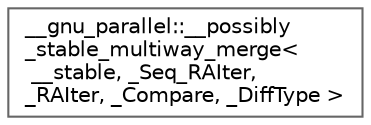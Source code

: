 digraph "Graphical Class Hierarchy"
{
 // LATEX_PDF_SIZE
  bgcolor="transparent";
  edge [fontname=Helvetica,fontsize=10,labelfontname=Helvetica,labelfontsize=10];
  node [fontname=Helvetica,fontsize=10,shape=box,height=0.2,width=0.4];
  rankdir="LR";
  Node0 [id="Node000000",label="__gnu_parallel::__possibly\l_stable_multiway_merge\<\l __stable, _Seq_RAIter, \l_RAIter, _Compare, _DiffType \>",height=0.2,width=0.4,color="grey40", fillcolor="white", style="filled",URL="$struct____gnu__parallel_1_1____possibly__stable__multiway__merge.html",tooltip=" "];
}
